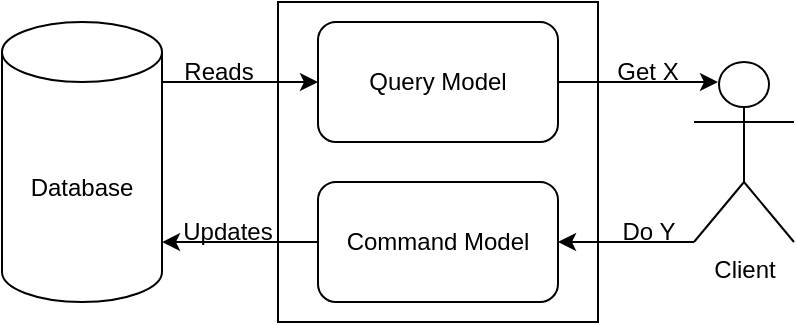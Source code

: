 <mxfile version="21.1.4" type="device">
  <diagram name="Page-1" id="qKOGijrOrtx-v8pJna3l">
    <mxGraphModel dx="686" dy="493" grid="1" gridSize="10" guides="1" tooltips="1" connect="1" arrows="1" fold="1" page="1" pageScale="1" pageWidth="827" pageHeight="1169" math="0" shadow="0">
      <root>
        <mxCell id="0" />
        <mxCell id="1" parent="0" />
        <mxCell id="L-vEDlSf9iByJ1KtY_5_-1" value="Database" style="shape=cylinder3;whiteSpace=wrap;html=1;boundedLbl=1;backgroundOutline=1;size=15;" vertex="1" parent="1">
          <mxGeometry x="82" y="180" width="80" height="140" as="geometry" />
        </mxCell>
        <mxCell id="L-vEDlSf9iByJ1KtY_5_-3" value="" style="whiteSpace=wrap;html=1;aspect=fixed;" vertex="1" parent="1">
          <mxGeometry x="220" y="170" width="160" height="160" as="geometry" />
        </mxCell>
        <mxCell id="L-vEDlSf9iByJ1KtY_5_-18" style="edgeStyle=orthogonalEdgeStyle;rounded=0;orthogonalLoop=1;jettySize=auto;html=1;exitX=1;exitY=0.214;exitDx=0;exitDy=0;entryX=0;entryY=0.5;entryDx=0;entryDy=0;exitPerimeter=0;" edge="1" parent="1" source="L-vEDlSf9iByJ1KtY_5_-1" target="L-vEDlSf9iByJ1KtY_5_-2">
          <mxGeometry relative="1" as="geometry" />
        </mxCell>
        <mxCell id="L-vEDlSf9iByJ1KtY_5_-22" style="edgeStyle=orthogonalEdgeStyle;rounded=0;orthogonalLoop=1;jettySize=auto;html=1;exitX=1;exitY=0.5;exitDx=0;exitDy=0;" edge="1" parent="1" source="L-vEDlSf9iByJ1KtY_5_-2">
          <mxGeometry relative="1" as="geometry">
            <mxPoint x="440" y="210" as="targetPoint" />
          </mxGeometry>
        </mxCell>
        <mxCell id="L-vEDlSf9iByJ1KtY_5_-2" value="Query Model" style="rounded=1;whiteSpace=wrap;html=1;" vertex="1" parent="1">
          <mxGeometry x="240" y="180" width="120" height="60" as="geometry" />
        </mxCell>
        <mxCell id="L-vEDlSf9iByJ1KtY_5_-17" style="edgeStyle=orthogonalEdgeStyle;rounded=0;orthogonalLoop=1;jettySize=auto;html=1;exitX=0;exitY=0.5;exitDx=0;exitDy=0;entryX=1;entryY=0.786;entryDx=0;entryDy=0;entryPerimeter=0;" edge="1" parent="1" source="L-vEDlSf9iByJ1KtY_5_-4" target="L-vEDlSf9iByJ1KtY_5_-1">
          <mxGeometry relative="1" as="geometry" />
        </mxCell>
        <mxCell id="L-vEDlSf9iByJ1KtY_5_-4" value="Command Model" style="rounded=1;whiteSpace=wrap;html=1;" vertex="1" parent="1">
          <mxGeometry x="240" y="260" width="120" height="60" as="geometry" />
        </mxCell>
        <mxCell id="L-vEDlSf9iByJ1KtY_5_-21" style="edgeStyle=orthogonalEdgeStyle;rounded=0;orthogonalLoop=1;jettySize=auto;html=1;exitX=0;exitY=1;exitDx=0;exitDy=0;exitPerimeter=0;entryX=1;entryY=0.5;entryDx=0;entryDy=0;" edge="1" parent="1" source="L-vEDlSf9iByJ1KtY_5_-5" target="L-vEDlSf9iByJ1KtY_5_-4">
          <mxGeometry relative="1" as="geometry">
            <Array as="points">
              <mxPoint x="418" y="290" />
              <mxPoint x="418" y="290" />
            </Array>
          </mxGeometry>
        </mxCell>
        <mxCell id="L-vEDlSf9iByJ1KtY_5_-5" value="Client" style="shape=umlActor;verticalLabelPosition=bottom;verticalAlign=top;html=1;outlineConnect=0;" vertex="1" parent="1">
          <mxGeometry x="428" y="200" width="50" height="90" as="geometry" />
        </mxCell>
        <mxCell id="L-vEDlSf9iByJ1KtY_5_-24" value="Updates" style="text;html=1;strokeColor=none;fillColor=none;align=center;verticalAlign=middle;whiteSpace=wrap;rounded=0;" vertex="1" parent="1">
          <mxGeometry x="165" y="270" width="60" height="30" as="geometry" />
        </mxCell>
        <mxCell id="L-vEDlSf9iByJ1KtY_5_-25" value="Reads" style="text;html=1;align=center;verticalAlign=middle;resizable=0;points=[];autosize=1;strokeColor=none;fillColor=none;" vertex="1" parent="1">
          <mxGeometry x="160" y="190" width="60" height="30" as="geometry" />
        </mxCell>
        <mxCell id="L-vEDlSf9iByJ1KtY_5_-26" value="Get X" style="text;html=1;strokeColor=none;fillColor=none;align=center;verticalAlign=middle;whiteSpace=wrap;rounded=0;" vertex="1" parent="1">
          <mxGeometry x="370" y="190" width="70" height="30" as="geometry" />
        </mxCell>
        <mxCell id="L-vEDlSf9iByJ1KtY_5_-27" value="Do Y" style="text;html=1;align=center;verticalAlign=middle;resizable=0;points=[];autosize=1;strokeColor=none;fillColor=none;" vertex="1" parent="1">
          <mxGeometry x="380" y="270" width="50" height="30" as="geometry" />
        </mxCell>
      </root>
    </mxGraphModel>
  </diagram>
</mxfile>
